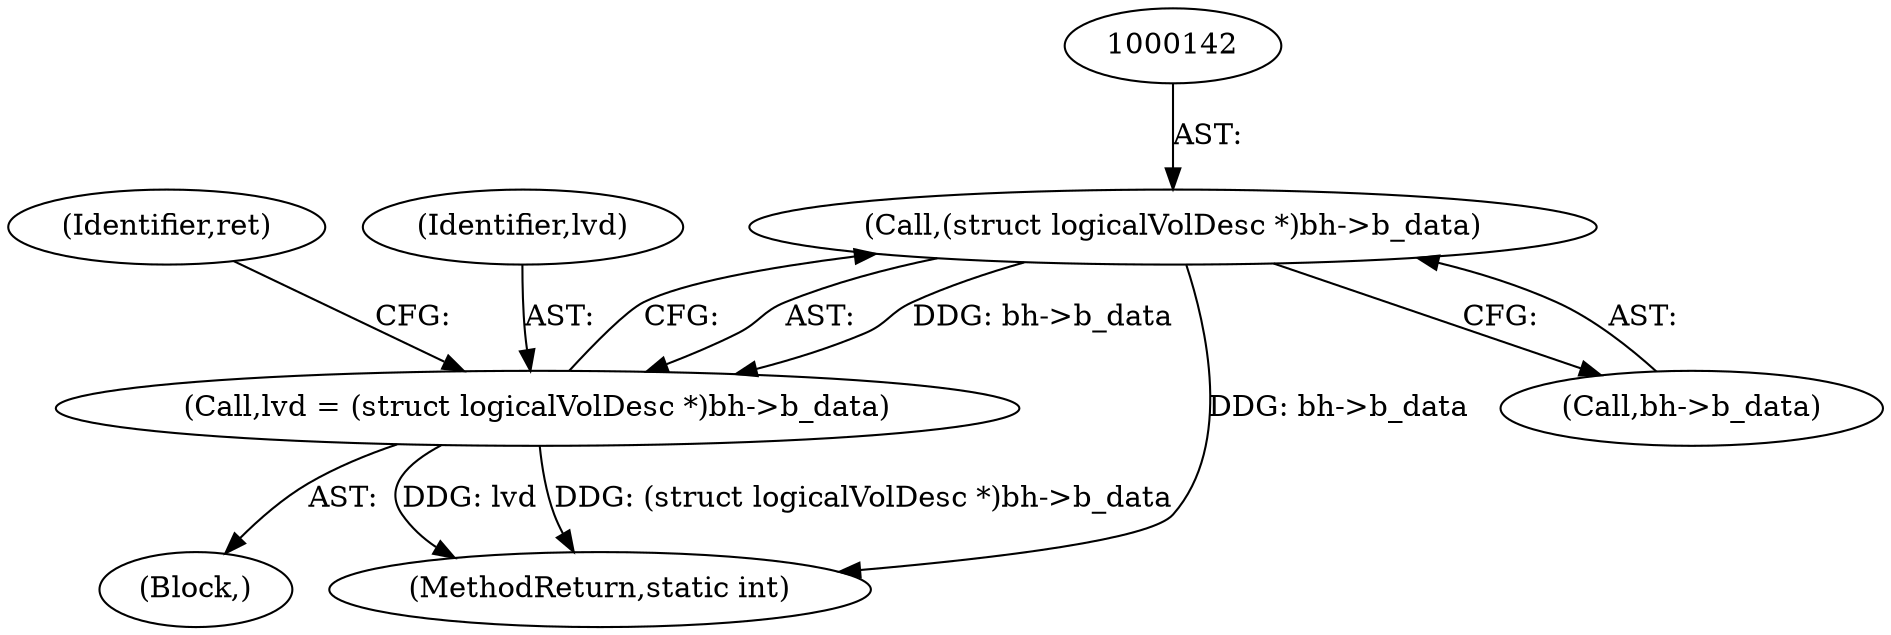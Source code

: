 digraph "0_linux_adee11b2085bee90bd8f4f52123ffb07882d6256@pointer" {
"1000141" [label="(Call,(struct logicalVolDesc *)bh->b_data)"];
"1000139" [label="(Call,lvd = (struct logicalVolDesc *)bh->b_data)"];
"1000664" [label="(MethodReturn,static int)"];
"1000141" [label="(Call,(struct logicalVolDesc *)bh->b_data)"];
"1000104" [label="(Block,)"];
"1000147" [label="(Identifier,ret)"];
"1000143" [label="(Call,bh->b_data)"];
"1000140" [label="(Identifier,lvd)"];
"1000139" [label="(Call,lvd = (struct logicalVolDesc *)bh->b_data)"];
"1000141" -> "1000139"  [label="AST: "];
"1000141" -> "1000143"  [label="CFG: "];
"1000142" -> "1000141"  [label="AST: "];
"1000143" -> "1000141"  [label="AST: "];
"1000139" -> "1000141"  [label="CFG: "];
"1000141" -> "1000664"  [label="DDG: bh->b_data"];
"1000141" -> "1000139"  [label="DDG: bh->b_data"];
"1000139" -> "1000104"  [label="AST: "];
"1000140" -> "1000139"  [label="AST: "];
"1000147" -> "1000139"  [label="CFG: "];
"1000139" -> "1000664"  [label="DDG: (struct logicalVolDesc *)bh->b_data"];
"1000139" -> "1000664"  [label="DDG: lvd"];
}
